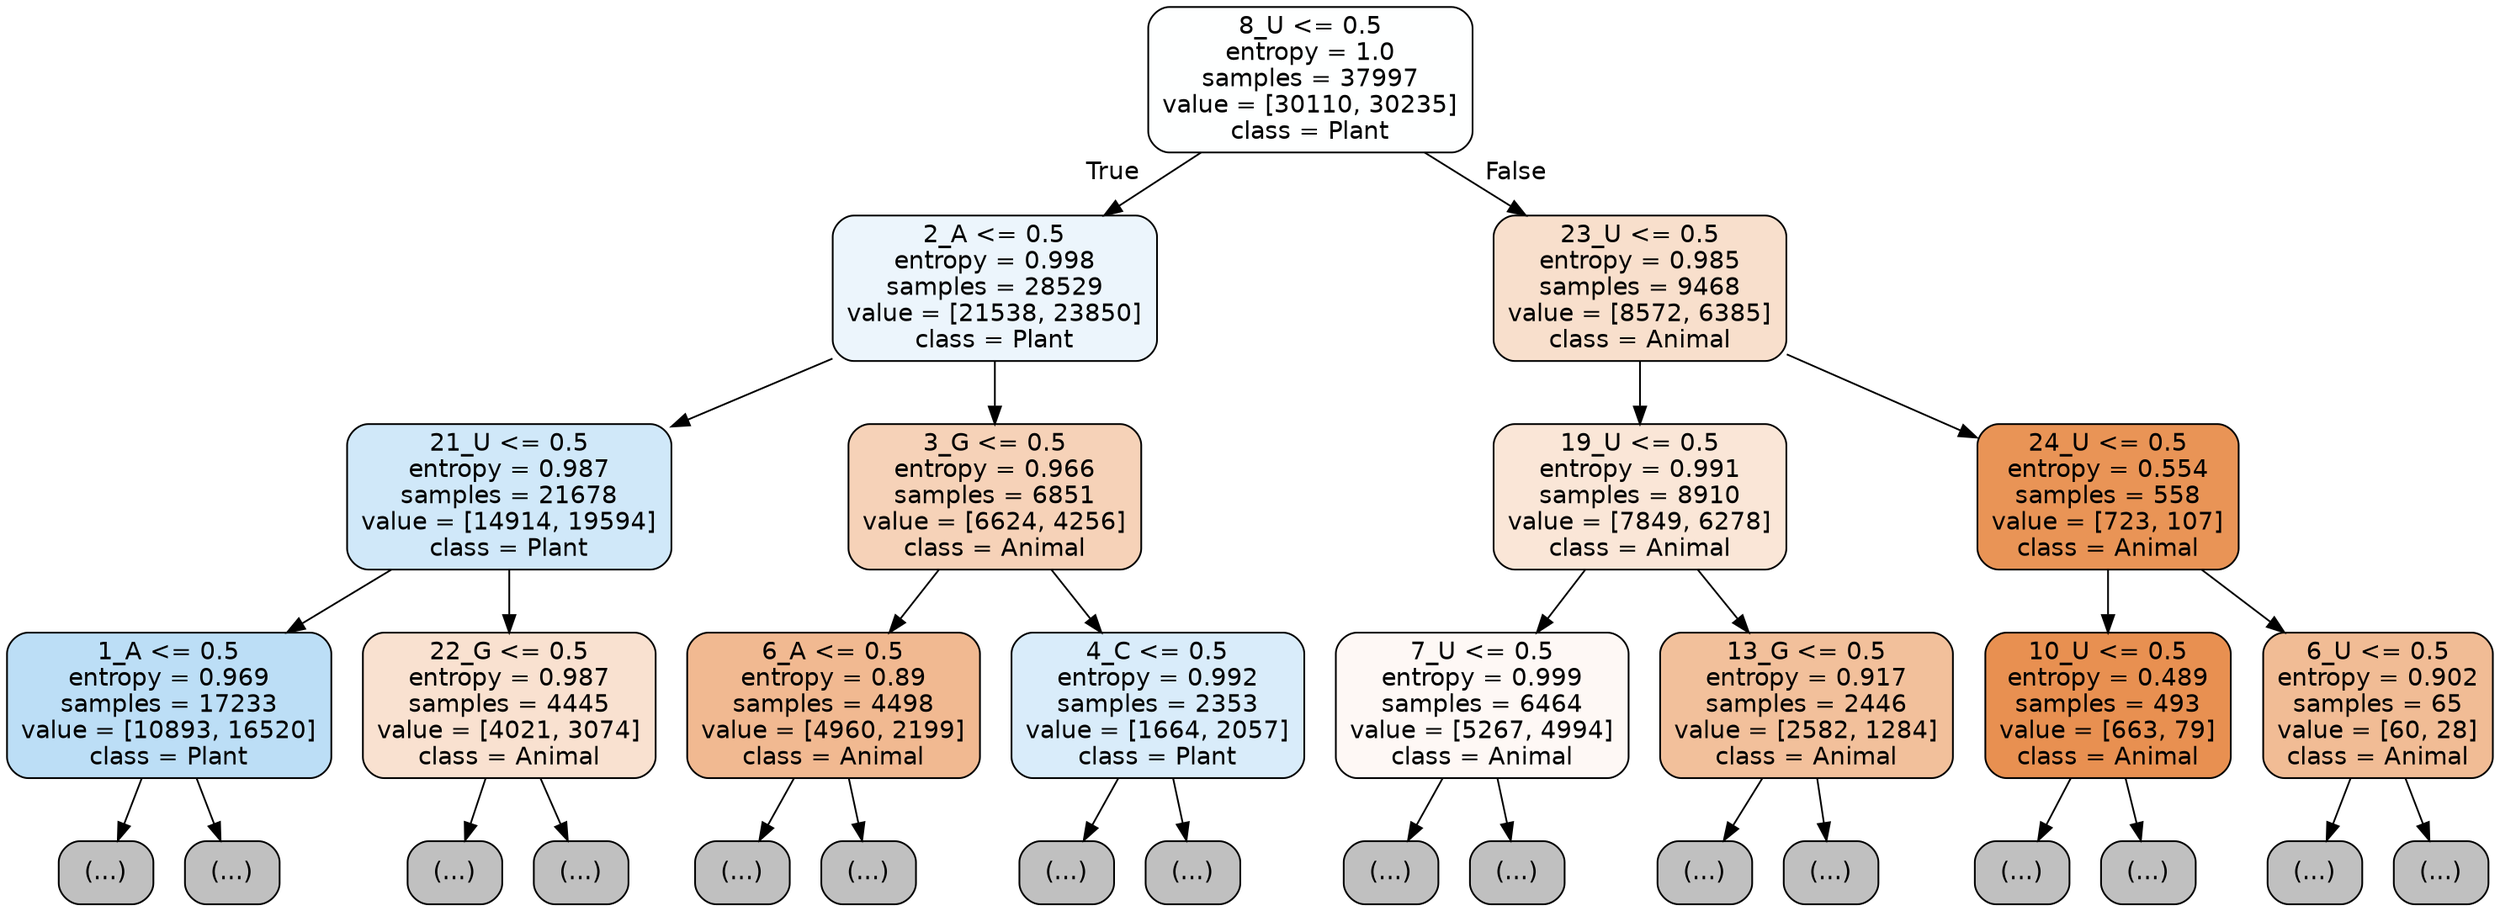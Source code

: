 digraph Tree {
node [shape=box, style="filled, rounded", color="black", fontname="helvetica"] ;
edge [fontname="helvetica"] ;
0 [label="8_U <= 0.5\nentropy = 1.0\nsamples = 37997\nvalue = [30110, 30235]\nclass = Plant", fillcolor="#feffff"] ;
1 [label="2_A <= 0.5\nentropy = 0.998\nsamples = 28529\nvalue = [21538, 23850]\nclass = Plant", fillcolor="#ecf5fc"] ;
0 -> 1 [labeldistance=2.5, labelangle=45, headlabel="True"] ;
2 [label="21_U <= 0.5\nentropy = 0.987\nsamples = 21678\nvalue = [14914, 19594]\nclass = Plant", fillcolor="#d0e8f9"] ;
1 -> 2 ;
3 [label="1_A <= 0.5\nentropy = 0.969\nsamples = 17233\nvalue = [10893, 16520]\nclass = Plant", fillcolor="#bcdef6"] ;
2 -> 3 ;
4 [label="(...)", fillcolor="#C0C0C0"] ;
3 -> 4 ;
5631 [label="(...)", fillcolor="#C0C0C0"] ;
3 -> 5631 ;
7358 [label="22_G <= 0.5\nentropy = 0.987\nsamples = 4445\nvalue = [4021, 3074]\nclass = Animal", fillcolor="#f9e1d0"] ;
2 -> 7358 ;
7359 [label="(...)", fillcolor="#C0C0C0"] ;
7358 -> 7359 ;
8974 [label="(...)", fillcolor="#C0C0C0"] ;
7358 -> 8974 ;
9271 [label="3_G <= 0.5\nentropy = 0.966\nsamples = 6851\nvalue = [6624, 4256]\nclass = Animal", fillcolor="#f6d2b8"] ;
1 -> 9271 ;
9272 [label="6_A <= 0.5\nentropy = 0.89\nsamples = 4498\nvalue = [4960, 2199]\nclass = Animal", fillcolor="#f1b991"] ;
9271 -> 9272 ;
9273 [label="(...)", fillcolor="#C0C0C0"] ;
9272 -> 9273 ;
10808 [label="(...)", fillcolor="#C0C0C0"] ;
9272 -> 10808 ;
11243 [label="4_C <= 0.5\nentropy = 0.992\nsamples = 2353\nvalue = [1664, 2057]\nclass = Plant", fillcolor="#d9ecfa"] ;
9271 -> 11243 ;
11244 [label="(...)", fillcolor="#C0C0C0"] ;
11243 -> 11244 ;
11853 [label="(...)", fillcolor="#C0C0C0"] ;
11243 -> 11853 ;
12066 [label="23_U <= 0.5\nentropy = 0.985\nsamples = 9468\nvalue = [8572, 6385]\nclass = Animal", fillcolor="#f8dfcc"] ;
0 -> 12066 [labeldistance=2.5, labelangle=-45, headlabel="False"] ;
12067 [label="19_U <= 0.5\nentropy = 0.991\nsamples = 8910\nvalue = [7849, 6278]\nclass = Animal", fillcolor="#fae6d7"] ;
12066 -> 12067 ;
12068 [label="7_U <= 0.5\nentropy = 0.999\nsamples = 6464\nvalue = [5267, 4994]\nclass = Animal", fillcolor="#fef8f5"] ;
12067 -> 12068 ;
12069 [label="(...)", fillcolor="#C0C0C0"] ;
12068 -> 12069 ;
14352 [label="(...)", fillcolor="#C0C0C0"] ;
12068 -> 14352 ;
15243 [label="13_G <= 0.5\nentropy = 0.917\nsamples = 2446\nvalue = [2582, 1284]\nclass = Animal", fillcolor="#f2c09b"] ;
12067 -> 15243 ;
15244 [label="(...)", fillcolor="#C0C0C0"] ;
15243 -> 15244 ;
16127 [label="(...)", fillcolor="#C0C0C0"] ;
15243 -> 16127 ;
16442 [label="24_U <= 0.5\nentropy = 0.554\nsamples = 558\nvalue = [723, 107]\nclass = Animal", fillcolor="#e99456"] ;
12066 -> 16442 ;
16443 [label="10_U <= 0.5\nentropy = 0.489\nsamples = 493\nvalue = [663, 79]\nclass = Animal", fillcolor="#e89051"] ;
16442 -> 16443 ;
16444 [label="(...)", fillcolor="#C0C0C0"] ;
16443 -> 16444 ;
16567 [label="(...)", fillcolor="#C0C0C0"] ;
16443 -> 16567 ;
16620 [label="6_U <= 0.5\nentropy = 0.902\nsamples = 65\nvalue = [60, 28]\nclass = Animal", fillcolor="#f1bc95"] ;
16442 -> 16620 ;
16621 [label="(...)", fillcolor="#C0C0C0"] ;
16620 -> 16621 ;
16654 [label="(...)", fillcolor="#C0C0C0"] ;
16620 -> 16654 ;
}